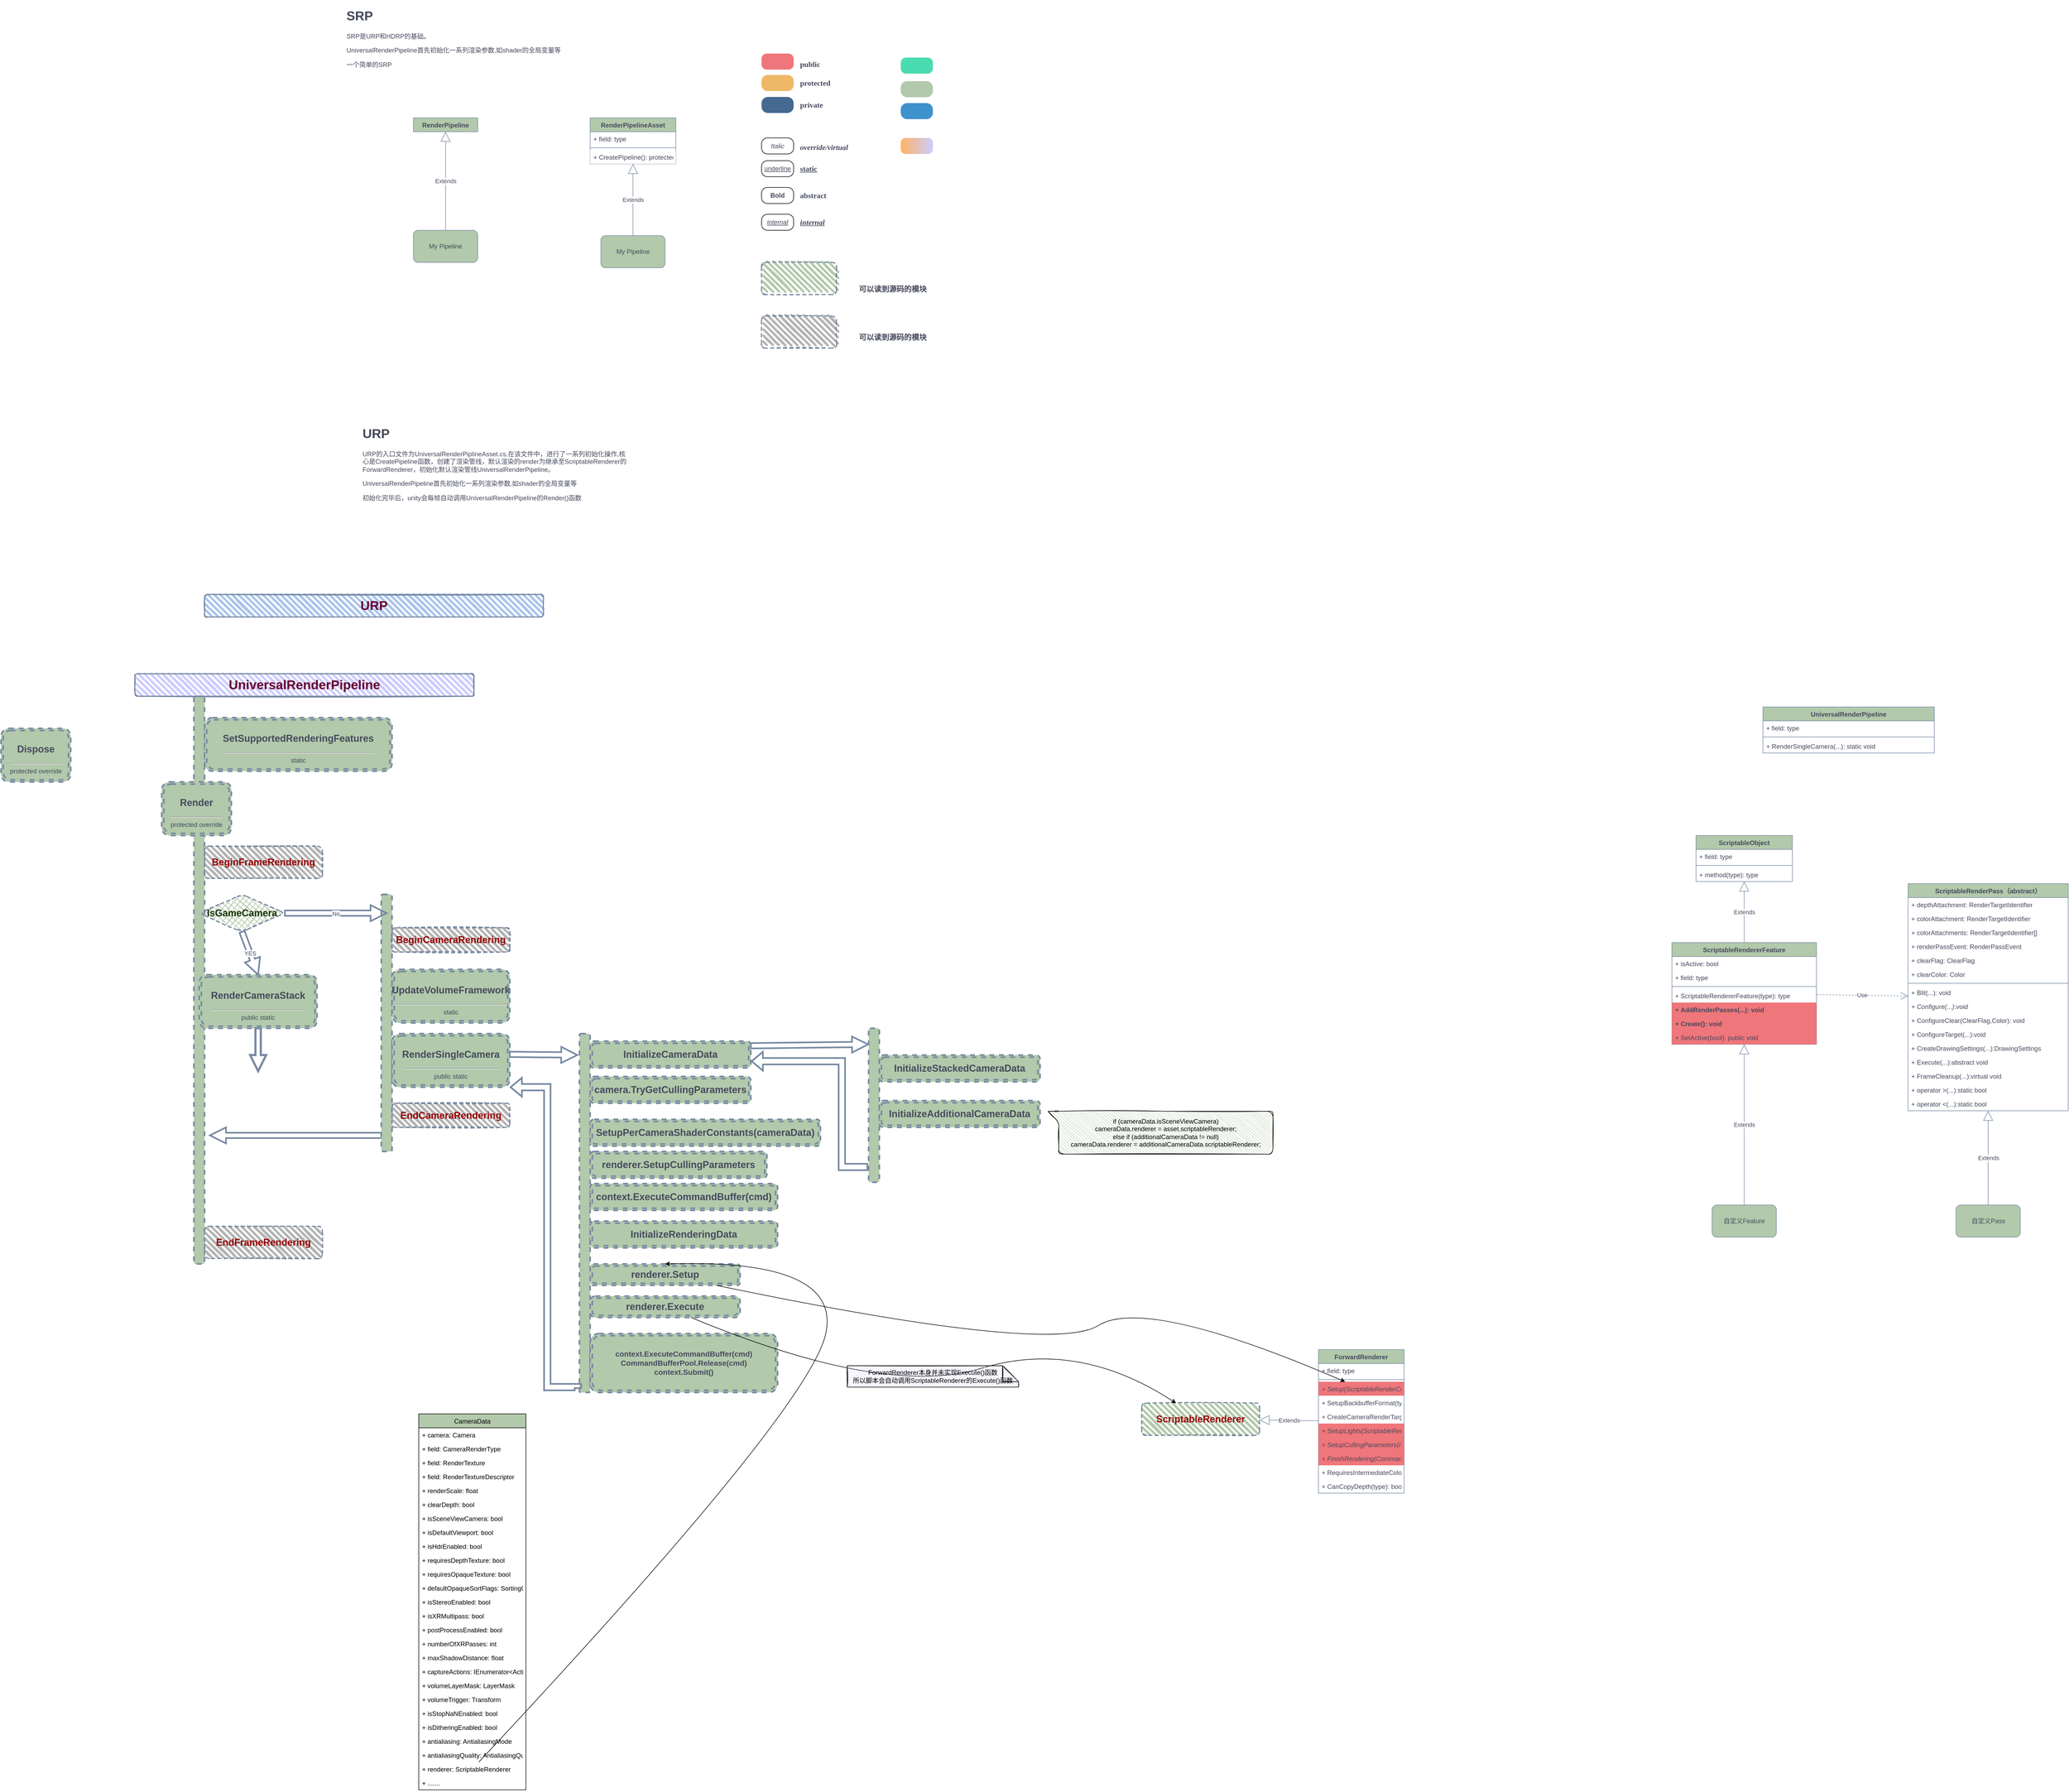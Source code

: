 <mxfile version="14.2.9" type="github">
  <diagram id="1kL49jXiPNaZoPvbJWT0" name="Page-1">
    <mxGraphModel dx="4498" dy="3926" grid="1" gridSize="10" guides="1" tooltips="1" connect="1" arrows="1" fold="1" page="1" pageScale="1" pageWidth="827" pageHeight="1169" math="0" shadow="0">
      <root>
        <mxCell id="0" />
        <mxCell id="1" parent="0" />
        <mxCell id="3D68O6FRommxWAR7fyzH-26" value="" style="html=1;points=[];perimeter=orthogonalPerimeter;rounded=1;dashed=1;strokeWidth=3;fillColor=#B2C9AB;strokeColor=#788AA3;fontColor=#46495D;" parent="1" vertex="1">
          <mxGeometry x="-1090" y="-50" width="20" height="1060" as="geometry" />
        </mxCell>
        <mxCell id="3D68O6FRommxWAR7fyzH-28" style="edgeStyle=orthogonalEdgeStyle;rounded=0;orthogonalLoop=1;jettySize=auto;html=1;shape=arrow;strokeWidth=3;strokeColor=#788AA3;fontColor=#46495D;" parent="1" source="3D68O6FRommxWAR7fyzH-19" edge="1">
          <mxGeometry relative="1" as="geometry">
            <mxPoint x="-1060" y="770" as="targetPoint" />
            <Array as="points">
              <mxPoint x="-1020" y="770" />
              <mxPoint x="-1020" y="770" />
            </Array>
          </mxGeometry>
        </mxCell>
        <mxCell id="3D68O6FRommxWAR7fyzH-19" value="" style="html=1;points=[];perimeter=orthogonalPerimeter;rounded=1;dashed=1;strokeWidth=3;fillColor=#B2C9AB;strokeColor=#788AA3;fontColor=#46495D;" parent="1" vertex="1">
          <mxGeometry x="-740" y="320" width="20" height="480" as="geometry" />
        </mxCell>
        <mxCell id="ensWsQoeCzXcLXxpMhg5-1" value="UniversalRenderPipeline" style="swimlane;fontStyle=1;align=center;verticalAlign=top;childLayout=stackLayout;horizontal=1;startSize=26;horizontalStack=0;resizeParent=1;resizeParentMax=0;resizeLast=0;collapsible=1;marginBottom=0;fillColor=#B2C9AB;strokeColor=#788AA3;fontColor=#46495D;" parent="1" vertex="1">
          <mxGeometry x="1840" y="-30" width="320" height="86" as="geometry" />
        </mxCell>
        <mxCell id="ensWsQoeCzXcLXxpMhg5-2" value="+ field: type" style="text;strokeColor=none;fillColor=none;align=left;verticalAlign=top;spacingLeft=4;spacingRight=4;overflow=hidden;rotatable=0;points=[[0,0.5],[1,0.5]];portConstraint=eastwest;fontColor=#46495D;" parent="ensWsQoeCzXcLXxpMhg5-1" vertex="1">
          <mxGeometry y="26" width="320" height="26" as="geometry" />
        </mxCell>
        <mxCell id="ensWsQoeCzXcLXxpMhg5-3" value="" style="line;strokeWidth=1;fillColor=none;align=left;verticalAlign=middle;spacingTop=-1;spacingLeft=3;spacingRight=3;rotatable=0;labelPosition=right;points=[];portConstraint=eastwest;strokeColor=#788AA3;fontColor=#46495D;" parent="ensWsQoeCzXcLXxpMhg5-1" vertex="1">
          <mxGeometry y="52" width="320" height="8" as="geometry" />
        </mxCell>
        <mxCell id="ensWsQoeCzXcLXxpMhg5-4" value="+ RenderSingleCamera(...): static void" style="text;strokeColor=none;fillColor=none;align=left;verticalAlign=top;spacingLeft=4;spacingRight=4;overflow=hidden;rotatable=0;points=[[0,0.5],[1,0.5]];portConstraint=eastwest;fontColor=#46495D;" parent="ensWsQoeCzXcLXxpMhg5-1" vertex="1">
          <mxGeometry y="60" width="320" height="26" as="geometry" />
        </mxCell>
        <mxCell id="ensWsQoeCzXcLXxpMhg5-6" value="ScriptableRendererFeature" style="swimlane;fontStyle=1;align=center;verticalAlign=top;childLayout=stackLayout;horizontal=1;startSize=26;horizontalStack=0;resizeParent=1;resizeParentMax=0;resizeLast=0;collapsible=1;marginBottom=0;fillColor=#B2C9AB;strokeColor=#788AA3;fontColor=#46495D;" parent="1" vertex="1">
          <mxGeometry x="1670" y="410" width="270" height="190" as="geometry" />
        </mxCell>
        <mxCell id="ensWsQoeCzXcLXxpMhg5-7" value="+ isActive: bool" style="text;strokeColor=none;fillColor=none;align=left;verticalAlign=top;spacingLeft=4;spacingRight=4;overflow=hidden;rotatable=0;points=[[0,0.5],[1,0.5]];portConstraint=eastwest;fontColor=#46495D;" parent="ensWsQoeCzXcLXxpMhg5-6" vertex="1">
          <mxGeometry y="26" width="270" height="26" as="geometry" />
        </mxCell>
        <mxCell id="ensWsQoeCzXcLXxpMhg5-18" value="+ field: type" style="text;strokeColor=none;fillColor=none;align=left;verticalAlign=top;spacingLeft=4;spacingRight=4;overflow=hidden;rotatable=0;points=[[0,0.5],[1,0.5]];portConstraint=eastwest;fontColor=#46495D;" parent="ensWsQoeCzXcLXxpMhg5-6" vertex="1">
          <mxGeometry y="52" width="270" height="26" as="geometry" />
        </mxCell>
        <mxCell id="ensWsQoeCzXcLXxpMhg5-8" value="" style="line;strokeWidth=1;fillColor=none;align=left;verticalAlign=middle;spacingTop=-1;spacingLeft=3;spacingRight=3;rotatable=0;labelPosition=right;points=[];portConstraint=eastwest;strokeColor=#788AA3;fontColor=#46495D;" parent="ensWsQoeCzXcLXxpMhg5-6" vertex="1">
          <mxGeometry y="78" width="270" height="8" as="geometry" />
        </mxCell>
        <mxCell id="ensWsQoeCzXcLXxpMhg5-9" value="+ ScriptableRendererFeature(type): type" style="text;strokeColor=none;fillColor=none;align=left;verticalAlign=top;spacingLeft=4;spacingRight=4;overflow=hidden;rotatable=0;points=[[0,0.5],[1,0.5]];portConstraint=eastwest;fontColor=#46495D;" parent="ensWsQoeCzXcLXxpMhg5-6" vertex="1">
          <mxGeometry y="86" width="270" height="26" as="geometry" />
        </mxCell>
        <mxCell id="ensWsQoeCzXcLXxpMhg5-19" value="+ AddRenderPasses(...): void" style="text;strokeColor=none;align=left;verticalAlign=top;spacingLeft=4;spacingRight=4;overflow=hidden;rotatable=0;points=[[0,0.5],[1,0.5]];portConstraint=eastwest;fontColor=#46495D;fillColor=#EF767A;rounded=0;glass=0;sketch=0;shadow=0;labelBackgroundColor=none;labelBorderColor=none;fontStyle=1" parent="ensWsQoeCzXcLXxpMhg5-6" vertex="1">
          <mxGeometry y="112" width="270" height="26" as="geometry" />
        </mxCell>
        <mxCell id="ensWsQoeCzXcLXxpMhg5-21" value="+ Create(): void" style="text;strokeColor=none;align=left;verticalAlign=top;spacingLeft=4;spacingRight=4;overflow=hidden;rotatable=0;points=[[0,0.5],[1,0.5]];portConstraint=eastwest;fontColor=#46495D;fillColor=#EF767A;fontStyle=1" parent="ensWsQoeCzXcLXxpMhg5-6" vertex="1">
          <mxGeometry y="138" width="270" height="26" as="geometry" />
        </mxCell>
        <mxCell id="ensWsQoeCzXcLXxpMhg5-22" value="+ SetActive(bool): public void" style="text;strokeColor=none;align=left;verticalAlign=top;spacingLeft=4;spacingRight=4;overflow=hidden;rotatable=0;points=[[0,0.5],[1,0.5]];portConstraint=eastwest;fontColor=#46495D;fillColor=#EF767A;" parent="ensWsQoeCzXcLXxpMhg5-6" vertex="1">
          <mxGeometry y="164" width="270" height="26" as="geometry" />
        </mxCell>
        <mxCell id="ensWsQoeCzXcLXxpMhg5-10" value="ScriptableRenderPass（abstract）&#xa;&#xa;" style="swimlane;fontStyle=1;align=center;verticalAlign=top;childLayout=stackLayout;horizontal=1;startSize=26;horizontalStack=0;resizeParent=1;resizeParentMax=0;resizeLast=0;collapsible=1;marginBottom=0;fillColor=#B2C9AB;strokeColor=#788AA3;fontColor=#46495D;" parent="1" vertex="1">
          <mxGeometry x="2111" y="300" width="299" height="424" as="geometry" />
        </mxCell>
        <mxCell id="ensWsQoeCzXcLXxpMhg5-11" value="+ depthAttachment: RenderTargetIdentifier" style="text;strokeColor=none;fillColor=none;align=left;verticalAlign=top;spacingLeft=4;spacingRight=4;overflow=hidden;rotatable=0;points=[[0,0.5],[1,0.5]];portConstraint=eastwest;fontColor=#46495D;" parent="ensWsQoeCzXcLXxpMhg5-10" vertex="1">
          <mxGeometry y="26" width="299" height="26" as="geometry" />
        </mxCell>
        <mxCell id="ensWsQoeCzXcLXxpMhg5-27" value="+ colorAttachment: RenderTargetIdentifier" style="text;strokeColor=none;fillColor=none;align=left;verticalAlign=top;spacingLeft=4;spacingRight=4;overflow=hidden;rotatable=0;points=[[0,0.5],[1,0.5]];portConstraint=eastwest;fontColor=#46495D;" parent="ensWsQoeCzXcLXxpMhg5-10" vertex="1">
          <mxGeometry y="52" width="299" height="26" as="geometry" />
        </mxCell>
        <mxCell id="ensWsQoeCzXcLXxpMhg5-30" value="+ colorAttachments: RenderTargetIdentifier[]" style="text;strokeColor=none;fillColor=none;align=left;verticalAlign=top;spacingLeft=4;spacingRight=4;overflow=hidden;rotatable=0;points=[[0,0.5],[1,0.5]];portConstraint=eastwest;fontColor=#46495D;" parent="ensWsQoeCzXcLXxpMhg5-10" vertex="1">
          <mxGeometry y="78" width="299" height="26" as="geometry" />
        </mxCell>
        <mxCell id="ensWsQoeCzXcLXxpMhg5-29" value="+ renderPassEvent: RenderPassEvent" style="text;strokeColor=none;fillColor=none;align=left;verticalAlign=top;spacingLeft=4;spacingRight=4;overflow=hidden;rotatable=0;points=[[0,0.5],[1,0.5]];portConstraint=eastwest;fontColor=#46495D;" parent="ensWsQoeCzXcLXxpMhg5-10" vertex="1">
          <mxGeometry y="104" width="299" height="26" as="geometry" />
        </mxCell>
        <mxCell id="ensWsQoeCzXcLXxpMhg5-33" value="+ clearFlag: ClearFlag" style="text;strokeColor=none;fillColor=none;align=left;verticalAlign=top;spacingLeft=4;spacingRight=4;overflow=hidden;rotatable=0;points=[[0,0.5],[1,0.5]];portConstraint=eastwest;fontColor=#46495D;" parent="ensWsQoeCzXcLXxpMhg5-10" vertex="1">
          <mxGeometry y="130" width="299" height="26" as="geometry" />
        </mxCell>
        <mxCell id="ensWsQoeCzXcLXxpMhg5-28" value="+ clearColor: Color" style="text;strokeColor=none;fillColor=none;align=left;verticalAlign=top;spacingLeft=4;spacingRight=4;overflow=hidden;rotatable=0;points=[[0,0.5],[1,0.5]];portConstraint=eastwest;fontColor=#46495D;" parent="ensWsQoeCzXcLXxpMhg5-10" vertex="1">
          <mxGeometry y="156" width="299" height="26" as="geometry" />
        </mxCell>
        <mxCell id="ensWsQoeCzXcLXxpMhg5-12" value="" style="line;strokeWidth=1;fillColor=none;align=left;verticalAlign=middle;spacingTop=-1;spacingLeft=3;spacingRight=3;rotatable=0;labelPosition=right;points=[];portConstraint=eastwest;strokeColor=#788AA3;fontColor=#46495D;" parent="ensWsQoeCzXcLXxpMhg5-10" vertex="1">
          <mxGeometry y="182" width="299" height="8" as="geometry" />
        </mxCell>
        <mxCell id="ensWsQoeCzXcLXxpMhg5-13" value="+ Blit(...): void" style="text;strokeColor=none;fillColor=none;align=left;verticalAlign=top;spacingLeft=4;spacingRight=4;overflow=hidden;rotatable=0;points=[[0,0.5],[1,0.5]];portConstraint=eastwest;fontColor=#46495D;" parent="ensWsQoeCzXcLXxpMhg5-10" vertex="1">
          <mxGeometry y="190" width="299" height="26" as="geometry" />
        </mxCell>
        <mxCell id="ensWsQoeCzXcLXxpMhg5-31" value="+ Configure(...):void" style="text;strokeColor=none;fillColor=none;align=left;verticalAlign=top;spacingLeft=4;spacingRight=4;overflow=hidden;rotatable=0;points=[[0,0.5],[1,0.5]];portConstraint=eastwest;fontColor=#46495D;fontStyle=2" parent="ensWsQoeCzXcLXxpMhg5-10" vertex="1">
          <mxGeometry y="216" width="299" height="26" as="geometry" />
        </mxCell>
        <mxCell id="ensWsQoeCzXcLXxpMhg5-32" value="+ ConfigureClear(ClearFlag,Color): void" style="text;strokeColor=none;fillColor=none;align=left;verticalAlign=top;spacingLeft=4;spacingRight=4;overflow=hidden;rotatable=0;points=[[0,0.5],[1,0.5]];portConstraint=eastwest;fontColor=#46495D;" parent="ensWsQoeCzXcLXxpMhg5-10" vertex="1">
          <mxGeometry y="242" width="299" height="26" as="geometry" />
        </mxCell>
        <mxCell id="ensWsQoeCzXcLXxpMhg5-35" value="+ ConfigureTarget(...):void" style="text;strokeColor=none;fillColor=none;align=left;verticalAlign=top;spacingLeft=4;spacingRight=4;overflow=hidden;rotatable=0;points=[[0,0.5],[1,0.5]];portConstraint=eastwest;fontColor=#46495D;" parent="ensWsQoeCzXcLXxpMhg5-10" vertex="1">
          <mxGeometry y="268" width="299" height="26" as="geometry" />
        </mxCell>
        <mxCell id="ensWsQoeCzXcLXxpMhg5-36" value="+ CreateDrawingSettings(...):DrawingSettings" style="text;strokeColor=none;fillColor=none;align=left;verticalAlign=top;spacingLeft=4;spacingRight=4;overflow=hidden;rotatable=0;points=[[0,0.5],[1,0.5]];portConstraint=eastwest;fontColor=#46495D;" parent="ensWsQoeCzXcLXxpMhg5-10" vertex="1">
          <mxGeometry y="294" width="299" height="26" as="geometry" />
        </mxCell>
        <mxCell id="ensWsQoeCzXcLXxpMhg5-37" value="+ Execute(...):abstract void" style="text;strokeColor=none;fillColor=none;align=left;verticalAlign=top;spacingLeft=4;spacingRight=4;overflow=hidden;rotatable=0;points=[[0,0.5],[1,0.5]];portConstraint=eastwest;fontColor=#46495D;" parent="ensWsQoeCzXcLXxpMhg5-10" vertex="1">
          <mxGeometry y="320" width="299" height="26" as="geometry" />
        </mxCell>
        <mxCell id="ensWsQoeCzXcLXxpMhg5-38" value="+ FrameCleanup(...):virtual void" style="text;strokeColor=none;fillColor=none;align=left;verticalAlign=top;spacingLeft=4;spacingRight=4;overflow=hidden;rotatable=0;points=[[0,0.5],[1,0.5]];portConstraint=eastwest;fontColor=#46495D;" parent="ensWsQoeCzXcLXxpMhg5-10" vertex="1">
          <mxGeometry y="346" width="299" height="26" as="geometry" />
        </mxCell>
        <mxCell id="ensWsQoeCzXcLXxpMhg5-40" value="+ operator &gt;(...):static bool" style="text;strokeColor=none;fillColor=none;align=left;verticalAlign=top;spacingLeft=4;spacingRight=4;overflow=hidden;rotatable=0;points=[[0,0.5],[1,0.5]];portConstraint=eastwest;fontColor=#46495D;" parent="ensWsQoeCzXcLXxpMhg5-10" vertex="1">
          <mxGeometry y="372" width="299" height="26" as="geometry" />
        </mxCell>
        <mxCell id="ensWsQoeCzXcLXxpMhg5-41" value="+ operator &lt;(...):static bool" style="text;strokeColor=none;fillColor=none;align=left;verticalAlign=top;spacingLeft=4;spacingRight=4;overflow=hidden;rotatable=0;points=[[0,0.5],[1,0.5]];portConstraint=eastwest;fontColor=#46495D;" parent="ensWsQoeCzXcLXxpMhg5-10" vertex="1">
          <mxGeometry y="398" width="299" height="26" as="geometry" />
        </mxCell>
        <mxCell id="ensWsQoeCzXcLXxpMhg5-14" value="ScriptableObject" style="swimlane;fontStyle=1;align=center;verticalAlign=top;childLayout=stackLayout;horizontal=1;startSize=26;horizontalStack=0;resizeParent=1;resizeParentMax=0;resizeLast=0;collapsible=1;marginBottom=0;fillColor=#B2C9AB;strokeColor=#788AA3;fontColor=#46495D;" parent="1" vertex="1">
          <mxGeometry x="1715" y="210" width="180" height="86" as="geometry" />
        </mxCell>
        <mxCell id="ensWsQoeCzXcLXxpMhg5-15" value="+ field: type" style="text;strokeColor=none;fillColor=none;align=left;verticalAlign=top;spacingLeft=4;spacingRight=4;overflow=hidden;rotatable=0;points=[[0,0.5],[1,0.5]];portConstraint=eastwest;fontColor=#46495D;" parent="ensWsQoeCzXcLXxpMhg5-14" vertex="1">
          <mxGeometry y="26" width="180" height="26" as="geometry" />
        </mxCell>
        <mxCell id="ensWsQoeCzXcLXxpMhg5-16" value="" style="line;strokeWidth=1;fillColor=none;align=left;verticalAlign=middle;spacingTop=-1;spacingLeft=3;spacingRight=3;rotatable=0;labelPosition=right;points=[];portConstraint=eastwest;strokeColor=#788AA3;fontColor=#46495D;" parent="ensWsQoeCzXcLXxpMhg5-14" vertex="1">
          <mxGeometry y="52" width="180" height="8" as="geometry" />
        </mxCell>
        <mxCell id="ensWsQoeCzXcLXxpMhg5-17" value="+ method(type): type" style="text;strokeColor=none;fillColor=none;align=left;verticalAlign=top;spacingLeft=4;spacingRight=4;overflow=hidden;rotatable=0;points=[[0,0.5],[1,0.5]];portConstraint=eastwest;fontColor=#46495D;" parent="ensWsQoeCzXcLXxpMhg5-14" vertex="1">
          <mxGeometry y="60" width="180" height="26" as="geometry" />
        </mxCell>
        <mxCell id="ensWsQoeCzXcLXxpMhg5-23" value="Extends" style="endArrow=block;endSize=16;endFill=0;html=1;strokeColor=#788AA3;fontColor=#46495D;" parent="1" source="ensWsQoeCzXcLXxpMhg5-6" target="ensWsQoeCzXcLXxpMhg5-14" edge="1">
          <mxGeometry width="160" relative="1" as="geometry">
            <mxPoint x="1860" y="530" as="sourcePoint" />
            <mxPoint x="2020" y="530" as="targetPoint" />
          </mxGeometry>
        </mxCell>
        <mxCell id="ensWsQoeCzXcLXxpMhg5-24" value="Extends" style="endArrow=block;endSize=16;endFill=0;html=1;strokeColor=#788AA3;fontColor=#46495D;" parent="1" source="ensWsQoeCzXcLXxpMhg5-25" target="ensWsQoeCzXcLXxpMhg5-6" edge="1">
          <mxGeometry width="160" relative="1" as="geometry">
            <mxPoint x="1807" y="774" as="sourcePoint" />
            <mxPoint x="1807" y="660" as="targetPoint" />
          </mxGeometry>
        </mxCell>
        <mxCell id="ensWsQoeCzXcLXxpMhg5-25" value="自定义Feature" style="rounded=1;whiteSpace=wrap;html=1;fillColor=#B2C9AB;strokeColor=#788AA3;fontColor=#46495D;" parent="1" vertex="1">
          <mxGeometry x="1745" y="900" width="120" height="60" as="geometry" />
        </mxCell>
        <mxCell id="ensWsQoeCzXcLXxpMhg5-26" value="自定义Pass" style="rounded=1;whiteSpace=wrap;html=1;fillColor=#B2C9AB;strokeColor=#788AA3;fontColor=#46495D;" parent="1" vertex="1">
          <mxGeometry x="2200.5" y="900" width="120" height="60" as="geometry" />
        </mxCell>
        <mxCell id="ensWsQoeCzXcLXxpMhg5-42" value="Extends" style="endArrow=block;endSize=16;endFill=0;html=1;strokeColor=#788AA3;fontColor=#46495D;" parent="1" source="ensWsQoeCzXcLXxpMhg5-26" target="ensWsQoeCzXcLXxpMhg5-10" edge="1">
          <mxGeometry width="160" relative="1" as="geometry">
            <mxPoint x="2010" y="915" as="sourcePoint" />
            <mxPoint x="2010" y="725" as="targetPoint" />
          </mxGeometry>
        </mxCell>
        <mxCell id="ensWsQoeCzXcLXxpMhg5-43" value="Use" style="endArrow=open;endSize=12;dashed=1;html=1;strokeColor=#788AA3;fontColor=#46495D;" parent="1" source="ensWsQoeCzXcLXxpMhg5-6" target="ensWsQoeCzXcLXxpMhg5-10" edge="1">
          <mxGeometry width="160" relative="1" as="geometry">
            <mxPoint x="1950" y="360" as="sourcePoint" />
            <mxPoint x="2110" y="360" as="targetPoint" />
          </mxGeometry>
        </mxCell>
        <mxCell id="ensWsQoeCzXcLXxpMhg5-45" value="&lt;h1&gt;URP&lt;/h1&gt;&lt;p&gt;URP的入口文件为UniversalRenderPiplineAsset.cs,在该文件中，进行了一系列初始化操作,核心是CreatePipeline函数，创建了渲染管线，默认渲染的render为继承至ScriptableRenderer的ForwardRenderer，初始化默认渲染管线UniversalRenderPipeline。&lt;/p&gt;&lt;p&gt;UniversalRenderPipeline首先初始化一系列渲染参数,如shader的全局变量等&lt;/p&gt;&lt;p&gt;初始化完毕后，unity会每帧自动调用UniversalRenderPipeline的Render()函数&lt;br&gt;&lt;/p&gt;&lt;p&gt;&lt;br&gt;&lt;/p&gt;&lt;p&gt;&lt;br&gt;&lt;/p&gt;&lt;p&gt;&lt;br&gt;&lt;/p&gt;" style="text;html=1;strokeColor=none;fillColor=none;spacing=5;spacingTop=-20;whiteSpace=wrap;overflow=hidden;rounded=0;fontColor=#46495D;" parent="1" vertex="1">
          <mxGeometry x="-780" y="-560" width="510" height="200" as="geometry" />
        </mxCell>
        <mxCell id="3D68O6FRommxWAR7fyzH-3" value="&lt;h1&gt;&lt;font color=&quot;#660033&quot;&gt;URP&lt;/font&gt;&lt;/h1&gt;" style="rounded=1;whiteSpace=wrap;html=1;strokeWidth=2;fillWeight=4;hachureGap=8;hachureAngle=45;sketch=1;strokeColor=#788AA3;fontColor=#46495D;fillColor=#A9C4EB;" parent="1" vertex="1">
          <mxGeometry x="-1070" y="-240" width="633" height="42" as="geometry" />
        </mxCell>
        <mxCell id="3D68O6FRommxWAR7fyzH-8" value="&lt;h2&gt;Render&lt;/h2&gt;&lt;hr&gt;protected override" style="shape=ext;double=1;rounded=1;whiteSpace=wrap;html=1;fillColor=#B2C9AB;strokeColor=#788AA3;dashed=1;strokeWidth=3;fontColor=#46495D;" parent="1" vertex="1">
          <mxGeometry x="-1150" y="110" width="130" height="100" as="geometry" />
        </mxCell>
        <mxCell id="3D68O6FRommxWAR7fyzH-9" value="&lt;h2&gt;Dispose&lt;/h2&gt;&lt;hr&gt;protected override" style="shape=ext;double=1;rounded=1;whiteSpace=wrap;html=1;fillColor=#B2C9AB;strokeColor=#788AA3;dashed=1;strokeWidth=3;fontColor=#46495D;" parent="1" vertex="1">
          <mxGeometry x="-1450" y="10" width="130" height="100" as="geometry" />
        </mxCell>
        <mxCell id="3D68O6FRommxWAR7fyzH-12" value="&lt;h2&gt;RenderSingleCamera&lt;/h2&gt;&lt;hr&gt;public static" style="shape=ext;double=1;rounded=1;whiteSpace=wrap;html=1;fillColor=#B2C9AB;strokeColor=#788AA3;dashed=1;strokeWidth=3;fontColor=#46495D;" parent="1" vertex="1">
          <mxGeometry x="-720" y="580" width="220" height="100" as="geometry" />
        </mxCell>
        <mxCell id="3D68O6FRommxWAR7fyzH-13" value="&lt;h2&gt;RenderCameraStack&lt;/h2&gt;&lt;hr&gt;public static" style="shape=ext;double=1;rounded=1;whiteSpace=wrap;html=1;fillColor=#B2C9AB;strokeColor=#788AA3;dashed=1;strokeWidth=3;fontColor=#46495D;" parent="1" vertex="1">
          <mxGeometry x="-1080" y="470" width="220" height="100" as="geometry" />
        </mxCell>
        <mxCell id="3D68O6FRommxWAR7fyzH-14" value="&lt;h2&gt;UpdateVolumeFramework&lt;/h2&gt;&lt;hr&gt;static" style="shape=ext;double=1;rounded=1;whiteSpace=wrap;html=1;fillColor=#B2C9AB;strokeColor=#788AA3;dashed=1;strokeWidth=3;fontColor=#46495D;" parent="1" vertex="1">
          <mxGeometry x="-720" y="460" width="220" height="100" as="geometry" />
        </mxCell>
        <mxCell id="3D68O6FRommxWAR7fyzH-15" value="&lt;h2&gt;SetSupportedRenderingFeatures&lt;/h2&gt;&lt;hr&gt;static" style="shape=ext;double=1;rounded=1;whiteSpace=wrap;html=1;fillColor=#B2C9AB;strokeColor=#788AA3;dashed=1;strokeWidth=3;fontColor=#46495D;" parent="1" vertex="1">
          <mxGeometry x="-1070" y="-10" width="350" height="100" as="geometry" />
        </mxCell>
        <mxCell id="3D68O6FRommxWAR7fyzH-16" value="&lt;h2&gt;&lt;font color=&quot;#990000&quot;&gt;BeginFrameRendering&lt;/font&gt;&lt;/h2&gt;" style="rounded=1;whiteSpace=wrap;html=1;strokeWidth=2;fillWeight=4;hachureGap=8;hachureAngle=45;sketch=1;dashed=1;strokeColor=#788AA3;fontColor=#46495D;fillColor=#B3B3B3;" parent="1" vertex="1">
          <mxGeometry x="-1070" y="230" width="220" height="60" as="geometry" />
        </mxCell>
        <mxCell id="3D68O6FRommxWAR7fyzH-17" value="&lt;h2&gt;&lt;font color=&quot;#990000&quot;&gt;EndFrameRendering&lt;/font&gt;&lt;/h2&gt;" style="rounded=1;whiteSpace=wrap;html=1;strokeWidth=2;fillWeight=4;hachureGap=8;hachureAngle=45;sketch=1;dashed=1;strokeColor=#788AA3;fontColor=#46495D;fillColor=#B3B3B3;" parent="1" vertex="1">
          <mxGeometry x="-1070" y="940" width="220" height="60" as="geometry" />
        </mxCell>
        <mxCell id="3D68O6FRommxWAR7fyzH-23" value="YES" style="edgeStyle=orthogonalEdgeStyle;rounded=0;orthogonalLoop=1;jettySize=auto;html=1;strokeWidth=3;shape=arrow;strokeColor=#788AA3;fontColor=#46495D;" parent="1" source="3D68O6FRommxWAR7fyzH-22" target="3D68O6FRommxWAR7fyzH-13" edge="1">
          <mxGeometry relative="1" as="geometry" />
        </mxCell>
        <mxCell id="3D68O6FRommxWAR7fyzH-24" value="No" style="edgeStyle=orthogonalEdgeStyle;rounded=0;orthogonalLoop=1;jettySize=auto;html=1;strokeWidth=3;shape=arrow;strokeColor=#788AA3;fontColor=#46495D;" parent="1" source="3D68O6FRommxWAR7fyzH-22" edge="1">
          <mxGeometry relative="1" as="geometry">
            <mxPoint x="-730" y="355" as="targetPoint" />
          </mxGeometry>
        </mxCell>
        <mxCell id="3D68O6FRommxWAR7fyzH-22" value="&lt;h2&gt;&lt;font color=&quot;#1a3300&quot;&gt;IsGameCamera&lt;/font&gt;&lt;/h2&gt;" style="rhombus;whiteSpace=wrap;html=1;strokeWidth=2;fillWeight=-1;hachureGap=8;fillStyle=cross-hatch;sketch=1;rounded=1;dashed=1;fillColor=#B2C9AB;strokeColor=#788AA3;fontColor=#46495D;" parent="1" vertex="1">
          <mxGeometry x="-1080" y="320" width="160" height="70" as="geometry" />
        </mxCell>
        <mxCell id="3D68O6FRommxWAR7fyzH-25" value="&lt;h2&gt;&lt;font color=&quot;#990000&quot;&gt;BeginCameraRendering&lt;/font&gt;&lt;/h2&gt;" style="rounded=1;whiteSpace=wrap;html=1;strokeWidth=2;fillWeight=4;hachureGap=8;hachureAngle=45;sketch=1;dashed=1;strokeColor=#788AA3;fontColor=#46495D;fillColor=#B3B3B3;" parent="1" vertex="1">
          <mxGeometry x="-720" y="382.5" width="220" height="45" as="geometry" />
        </mxCell>
        <mxCell id="3D68O6FRommxWAR7fyzH-27" value="&lt;h2&gt;&lt;font color=&quot;#990000&quot;&gt;EndCameraRendering&lt;/font&gt;&lt;/h2&gt;" style="rounded=1;whiteSpace=wrap;html=1;strokeWidth=2;fillWeight=4;hachureGap=8;hachureAngle=45;sketch=1;dashed=1;strokeColor=#788AA3;fontColor=#46495D;fillColor=#B3B3B3;" parent="1" vertex="1">
          <mxGeometry x="-720" y="710" width="220" height="45" as="geometry" />
        </mxCell>
        <mxCell id="3D68O6FRommxWAR7fyzH-29" style="edgeStyle=orthogonalEdgeStyle;rounded=0;orthogonalLoop=1;jettySize=auto;html=1;strokeWidth=4;shape=arrow;strokeColor=#788AA3;fontColor=#46495D;" parent="1" source="3D68O6FRommxWAR7fyzH-13" edge="1">
          <mxGeometry relative="1" as="geometry">
            <mxPoint x="-970" y="650" as="targetPoint" />
          </mxGeometry>
        </mxCell>
        <mxCell id="Z0iiYLAd8qAoIaL4rKaR-1" value="&lt;h1&gt;SRP&lt;/h1&gt;&lt;p&gt;SRP是URP和HDRP的基础。&lt;/p&gt;&lt;p&gt;UniversalRenderPipeline首先初始化一系列渲染参数,如shader的全局变量等&lt;/p&gt;&lt;p&gt;一个简单的SRP&lt;br&gt;&lt;/p&gt;&lt;p&gt;&lt;br&gt;&lt;/p&gt;&lt;p&gt;&lt;br&gt;&lt;/p&gt;&lt;p&gt;&lt;br&gt;&lt;/p&gt;" style="text;html=1;strokeColor=none;fillColor=none;spacing=5;spacingTop=-20;whiteSpace=wrap;overflow=hidden;rounded=0;fontColor=#46495D;" parent="1" vertex="1">
          <mxGeometry x="-810" y="-1340" width="510" height="150" as="geometry" />
        </mxCell>
        <mxCell id="Z0iiYLAd8qAoIaL4rKaR-4" value="Extends" style="endArrow=block;endSize=16;endFill=0;html=1;strokeColor=#788AA3;fontColor=#46495D;" parent="1" source="Z0iiYLAd8qAoIaL4rKaR-5" target="Z0iiYLAd8qAoIaL4rKaR-6" edge="1">
          <mxGeometry width="160" relative="1" as="geometry">
            <mxPoint x="-610" y="-1020" as="sourcePoint" />
            <mxPoint x="-610" y="-1130" as="targetPoint" />
          </mxGeometry>
        </mxCell>
        <mxCell id="Z0iiYLAd8qAoIaL4rKaR-5" value="My Pipeline" style="rounded=1;whiteSpace=wrap;html=1;fillColor=#B2C9AB;strokeColor=#788AA3;fontColor=#46495D;" parent="1" vertex="1">
          <mxGeometry x="-680" y="-920" width="120" height="60" as="geometry" />
        </mxCell>
        <mxCell id="Z0iiYLAd8qAoIaL4rKaR-6" value="RenderPipeline" style="swimlane;fontStyle=1;align=center;verticalAlign=top;childLayout=stackLayout;horizontal=1;startSize=26;horizontalStack=0;resizeParent=1;resizeParentMax=0;resizeLast=0;collapsible=1;marginBottom=0;fillColor=#B2C9AB;strokeColor=#788AA3;fontColor=#46495D;" parent="1" vertex="1" collapsed="1">
          <mxGeometry x="-680" y="-1130" width="120" height="26" as="geometry">
            <mxRectangle x="-700" y="-1130" width="160" height="86" as="alternateBounds" />
          </mxGeometry>
        </mxCell>
        <mxCell id="Z0iiYLAd8qAoIaL4rKaR-7" value="+ field: type" style="text;strokeColor=none;fillColor=none;align=left;verticalAlign=top;spacingLeft=4;spacingRight=4;overflow=hidden;rotatable=0;points=[[0,0.5],[1,0.5]];portConstraint=eastwest;fontColor=#46495D;" parent="Z0iiYLAd8qAoIaL4rKaR-6" vertex="1">
          <mxGeometry y="26" width="120" height="26" as="geometry" />
        </mxCell>
        <mxCell id="Z0iiYLAd8qAoIaL4rKaR-8" value="" style="line;strokeWidth=1;fillColor=none;align=left;verticalAlign=middle;spacingTop=-1;spacingLeft=3;spacingRight=3;rotatable=0;labelPosition=right;points=[];portConstraint=eastwest;strokeColor=#788AA3;fontColor=#46495D;" parent="Z0iiYLAd8qAoIaL4rKaR-6" vertex="1">
          <mxGeometry y="52" width="120" height="8" as="geometry" />
        </mxCell>
        <mxCell id="Z0iiYLAd8qAoIaL4rKaR-9" value="+ Render(ScriptableRenderContext， Camera[]): protected override void" style="text;strokeColor=none;fillColor=none;align=left;verticalAlign=top;spacingLeft=4;spacingRight=4;overflow=hidden;rotatable=0;points=[[0,0.5],[1,0.5]];portConstraint=eastwest;fontColor=#46495D;" parent="Z0iiYLAd8qAoIaL4rKaR-6" vertex="1">
          <mxGeometry y="60" width="120" height="26" as="geometry" />
        </mxCell>
        <mxCell id="Z0iiYLAd8qAoIaL4rKaR-10" value="Extends" style="endArrow=block;endSize=16;endFill=0;html=1;strokeColor=#788AA3;fontColor=#46495D;" parent="1" source="Z0iiYLAd8qAoIaL4rKaR-11" target="Z0iiYLAd8qAoIaL4rKaR-12" edge="1">
          <mxGeometry width="160" relative="1" as="geometry">
            <mxPoint x="-280" y="-1020" as="sourcePoint" />
            <mxPoint x="-280" y="-1130" as="targetPoint" />
          </mxGeometry>
        </mxCell>
        <mxCell id="Z0iiYLAd8qAoIaL4rKaR-11" value="My Pipeline" style="rounded=1;whiteSpace=wrap;html=1;fillColor=#B2C9AB;strokeColor=#788AA3;fontColor=#46495D;" parent="1" vertex="1">
          <mxGeometry x="-330" y="-910" width="120" height="60" as="geometry" />
        </mxCell>
        <mxCell id="Z0iiYLAd8qAoIaL4rKaR-12" value="RenderPipelineAsset" style="swimlane;fontStyle=1;align=center;verticalAlign=top;childLayout=stackLayout;horizontal=1;startSize=26;horizontalStack=0;resizeParent=1;resizeParentMax=0;resizeLast=0;collapsible=1;marginBottom=0;fillColor=#B2C9AB;strokeColor=#788AA3;fontColor=#46495D;" parent="1" vertex="1">
          <mxGeometry x="-350" y="-1130" width="160" height="86" as="geometry">
            <mxRectangle x="-350" y="-1130" width="120" height="26" as="alternateBounds" />
          </mxGeometry>
        </mxCell>
        <mxCell id="Z0iiYLAd8qAoIaL4rKaR-13" value="+ field: type" style="text;strokeColor=none;fillColor=none;align=left;verticalAlign=top;spacingLeft=4;spacingRight=4;overflow=hidden;rotatable=0;points=[[0,0.5],[1,0.5]];portConstraint=eastwest;fontColor=#46495D;" parent="Z0iiYLAd8qAoIaL4rKaR-12" vertex="1">
          <mxGeometry y="26" width="160" height="26" as="geometry" />
        </mxCell>
        <mxCell id="Z0iiYLAd8qAoIaL4rKaR-14" value="" style="line;strokeWidth=1;fillColor=none;align=left;verticalAlign=middle;spacingTop=-1;spacingLeft=3;spacingRight=3;rotatable=0;labelPosition=right;points=[];portConstraint=eastwest;strokeColor=#788AA3;fontColor=#46495D;" parent="Z0iiYLAd8qAoIaL4rKaR-12" vertex="1">
          <mxGeometry y="52" width="160" height="8" as="geometry" />
        </mxCell>
        <mxCell id="Z0iiYLAd8qAoIaL4rKaR-15" value="+ CreatePipeline(): protected override RenderPipeline" style="text;strokeColor=none;align=left;verticalAlign=top;spacingLeft=4;spacingRight=4;overflow=hidden;rotatable=0;points=[[0,0.5],[1,0.5]];portConstraint=eastwest;fontColor=#46495D;fillColor=#ffffff;" parent="Z0iiYLAd8qAoIaL4rKaR-12" vertex="1">
          <mxGeometry y="60" width="160" height="26" as="geometry" />
        </mxCell>
        <mxCell id="Z0iiYLAd8qAoIaL4rKaR-17" value="" style="rounded=1;whiteSpace=wrap;html=1;strokeColor=none;fontColor=#46495D;fillColor=#EF767A;arcSize=33;" parent="1" vertex="1">
          <mxGeometry x="-30" y="-1250" width="60" height="30" as="geometry" />
        </mxCell>
        <mxCell id="Z0iiYLAd8qAoIaL4rKaR-18" value="&lt;i&gt;Italic&lt;/i&gt;" style="rounded=1;whiteSpace=wrap;html=1;fontColor=#46495D;gradientDirection=east;arcSize=37;fillColor=none;" parent="1" vertex="1">
          <mxGeometry x="-30" y="-1092.5" width="60" height="30" as="geometry" />
        </mxCell>
        <mxCell id="Z0iiYLAd8qAoIaL4rKaR-19" value="" style="rounded=1;whiteSpace=wrap;html=1;strokeColor=none;fontColor=#46495D;fillColor=#456990;arcSize=40;" parent="1" vertex="1">
          <mxGeometry x="-30" y="-1169" width="60" height="30" as="geometry" />
        </mxCell>
        <mxCell id="Z0iiYLAd8qAoIaL4rKaR-20" value="" style="rounded=1;whiteSpace=wrap;html=1;strokeColor=none;fontColor=#46495D;fillColor=#EEB868;arcSize=37;" parent="1" vertex="1">
          <mxGeometry x="-30" y="-1210" width="60" height="30" as="geometry" />
        </mxCell>
        <mxCell id="Z0iiYLAd8qAoIaL4rKaR-23" value="&lt;h3&gt;public&lt;/h3&gt;" style="text;html=1;strokeColor=none;fillColor=none;align=left;verticalAlign=middle;whiteSpace=wrap;rounded=0;fontFamily=Comic Sans MS;labelPosition=center;verticalLabelPosition=middle;textDirection=ltr;fontColor=#46495D;" parent="1" vertex="1">
          <mxGeometry x="40" y="-1240" width="130" height="20" as="geometry" />
        </mxCell>
        <mxCell id="Z0iiYLAd8qAoIaL4rKaR-24" value="&lt;h3&gt;private&lt;/h3&gt;" style="text;html=1;strokeColor=none;fillColor=none;align=left;verticalAlign=middle;whiteSpace=wrap;rounded=0;fontFamily=Comic Sans MS;labelPosition=center;verticalLabelPosition=middle;textDirection=ltr;fontColor=#46495D;" parent="1" vertex="1">
          <mxGeometry x="40" y="-1154" width="130" as="geometry" />
        </mxCell>
        <mxCell id="Z0iiYLAd8qAoIaL4rKaR-25" value="&lt;h3&gt;protected&lt;/h3&gt;" style="text;html=1;strokeColor=none;fillColor=none;align=left;verticalAlign=middle;whiteSpace=wrap;rounded=0;fontFamily=Comic Sans MS;labelPosition=center;verticalLabelPosition=middle;textDirection=ltr;fontColor=#46495D;" parent="1" vertex="1">
          <mxGeometry x="40" y="-1195" width="130" as="geometry" />
        </mxCell>
        <mxCell id="Z0iiYLAd8qAoIaL4rKaR-26" value="&lt;h3&gt;override/virtual&lt;/h3&gt;" style="text;html=1;strokeColor=none;fillColor=none;align=left;verticalAlign=middle;whiteSpace=wrap;rounded=0;fontFamily=Comic Sans MS;labelPosition=center;verticalLabelPosition=middle;textDirection=ltr;fontColor=#46495D;fontStyle=2" parent="1" vertex="1">
          <mxGeometry x="40" y="-1075" width="130" as="geometry" />
        </mxCell>
        <mxCell id="Z0iiYLAd8qAoIaL4rKaR-28" value="&lt;h3&gt;static&lt;/h3&gt;" style="text;html=1;strokeColor=none;fillColor=none;align=left;verticalAlign=middle;whiteSpace=wrap;rounded=0;fontFamily=Comic Sans MS;labelPosition=center;verticalLabelPosition=middle;textDirection=ltr;fontColor=#46495D;fontStyle=4" parent="1" vertex="1">
          <mxGeometry x="40" y="-1035" width="130" as="geometry" />
        </mxCell>
        <mxCell id="Z0iiYLAd8qAoIaL4rKaR-29" value="&lt;h3&gt;abstract&lt;/h3&gt;" style="text;html=1;strokeColor=none;fillColor=none;align=left;verticalAlign=middle;whiteSpace=wrap;rounded=0;fontFamily=Comic Sans MS;labelPosition=center;verticalLabelPosition=middle;textDirection=ltr;fontColor=#46495D;fontStyle=0" parent="1" vertex="1">
          <mxGeometry x="40" y="-985" width="130" as="geometry" />
        </mxCell>
        <mxCell id="Z0iiYLAd8qAoIaL4rKaR-35" value="" style="rounded=1;whiteSpace=wrap;html=1;strokeColor=none;fontColor=#46495D;fillColor=#49DCB1;arcSize=33;" parent="1" vertex="1">
          <mxGeometry x="230" y="-1242.5" width="60" height="30" as="geometry" />
        </mxCell>
        <mxCell id="Z0iiYLAd8qAoIaL4rKaR-36" value="" style="rounded=1;whiteSpace=wrap;html=1;fillColor=#B2C9AB;strokeColor=none;fontColor=#46495D;arcSize=40;" parent="1" vertex="1">
          <mxGeometry x="230" y="-1198.5" width="60" height="30" as="geometry" />
        </mxCell>
        <mxCell id="Z0iiYLAd8qAoIaL4rKaR-37" value="" style="rounded=1;whiteSpace=wrap;html=1;strokeColor=none;fontColor=#46495D;fillColor=#3E92CC;arcSize=40;" parent="1" vertex="1">
          <mxGeometry x="230" y="-1157.5" width="60" height="30" as="geometry" />
        </mxCell>
        <mxCell id="Z0iiYLAd8qAoIaL4rKaR-38" value="" style="rounded=1;whiteSpace=wrap;html=1;strokeColor=none;fontColor=#46495D;gradientDirection=east;gradientColor=#CCCCFF;arcSize=30;fillColor=#FFB366;" parent="1" vertex="1">
          <mxGeometry x="230" y="-1092.5" width="60" height="30" as="geometry" />
        </mxCell>
        <mxCell id="Z0iiYLAd8qAoIaL4rKaR-39" value="underline" style="rounded=1;whiteSpace=wrap;html=1;fontColor=#46495D;gradientDirection=east;arcSize=37;fillColor=none;fontStyle=4" parent="1" vertex="1">
          <mxGeometry x="-30" y="-1050" width="60" height="30" as="geometry" />
        </mxCell>
        <mxCell id="Z0iiYLAd8qAoIaL4rKaR-40" value="&lt;b&gt;Bold&lt;/b&gt;" style="rounded=1;whiteSpace=wrap;html=1;fontColor=#46495D;gradientDirection=east;arcSize=37;fillColor=none;fontStyle=0" parent="1" vertex="1">
          <mxGeometry x="-30" y="-1000" width="60" height="30" as="geometry" />
        </mxCell>
        <mxCell id="SNj66fJoki_cQJ5pxub5-1" value="&lt;b style=&quot;color: rgb(102 , 0 , 51) ; font-size: 24px&quot;&gt;UniversalRenderPipeline&lt;/b&gt;" style="rounded=1;whiteSpace=wrap;html=1;strokeWidth=2;fillWeight=4;hachureGap=8;hachureAngle=45;sketch=1;strokeColor=#788AA3;fontColor=#46495D;fillColor=#CCCCFF;align=center;horizontal=1;" parent="1" vertex="1">
          <mxGeometry x="-1200" y="-92" width="633" height="42" as="geometry" />
        </mxCell>
        <mxCell id="yIKvSXObPyEovHFVHJKR-1" value="" style="html=1;points=[];perimeter=orthogonalPerimeter;rounded=1;dashed=1;strokeWidth=3;fillColor=#B2C9AB;strokeColor=#788AA3;fontColor=#46495D;" parent="1" vertex="1">
          <mxGeometry x="-370" y="580" width="20" height="670" as="geometry" />
        </mxCell>
        <mxCell id="yIKvSXObPyEovHFVHJKR-2" value="&lt;h2&gt;camera.TryGetCullingParameters&lt;/h2&gt;" style="shape=ext;double=1;rounded=1;whiteSpace=wrap;html=1;fillColor=#B2C9AB;strokeColor=#788AA3;dashed=1;strokeWidth=3;fontColor=#46495D;" parent="1" vertex="1">
          <mxGeometry x="-350" y="660" width="300" height="50" as="geometry" />
        </mxCell>
        <mxCell id="yIKvSXObPyEovHFVHJKR-3" style="edgeStyle=orthogonalEdgeStyle;rounded=0;orthogonalLoop=1;jettySize=auto;html=1;strokeWidth=3;strokeColor=#788AA3;fontColor=#46495D;entryX=1;entryY=1;entryDx=0;entryDy=0;shape=flexArrow;exitX=-0.142;exitY=0.99;exitDx=0;exitDy=0;exitPerimeter=0;" parent="1" source="yIKvSXObPyEovHFVHJKR-1" target="3D68O6FRommxWAR7fyzH-12" edge="1">
          <mxGeometry relative="1" as="geometry">
            <mxPoint x="-670" y="1010" as="targetPoint" />
            <Array as="points">
              <mxPoint x="-373" y="1240" />
              <mxPoint x="-430" y="1240" />
              <mxPoint x="-430" y="680" />
            </Array>
            <mxPoint x="-350" y="1110" as="sourcePoint" />
          </mxGeometry>
        </mxCell>
        <mxCell id="yIKvSXObPyEovHFVHJKR-4" style="edgeStyle=orthogonalEdgeStyle;rounded=0;orthogonalLoop=1;jettySize=auto;html=1;shape=arrow;strokeWidth=3;strokeColor=#788AA3;fontColor=#46495D;exitX=1;exitY=0.386;exitDx=0;exitDy=0;exitPerimeter=0;" parent="1" source="3D68O6FRommxWAR7fyzH-12" edge="1">
          <mxGeometry relative="1" as="geometry">
            <mxPoint x="-374" y="620" as="targetPoint" />
            <Array as="points" />
            <mxPoint x="-570" y="830" as="sourcePoint" />
          </mxGeometry>
        </mxCell>
        <mxCell id="yIKvSXObPyEovHFVHJKR-5" value="&lt;h2&gt;SetupPerCameraShaderConstants(cameraData)&lt;/h2&gt;" style="shape=ext;double=1;rounded=1;whiteSpace=wrap;html=1;fillColor=#B2C9AB;strokeColor=#788AA3;dashed=1;strokeWidth=3;fontColor=#46495D;" parent="1" vertex="1">
          <mxGeometry x="-350" y="740" width="430" height="50" as="geometry" />
        </mxCell>
        <mxCell id="yIKvSXObPyEovHFVHJKR-6" value="&lt;h2&gt;renderer.SetupCullingParameters&lt;/h2&gt;" style="shape=ext;double=1;rounded=1;whiteSpace=wrap;html=1;fillColor=#B2C9AB;strokeColor=#788AA3;dashed=1;strokeWidth=3;fontColor=#46495D;" parent="1" vertex="1">
          <mxGeometry x="-350" y="800" width="330" height="50" as="geometry" />
        </mxCell>
        <mxCell id="yIKvSXObPyEovHFVHJKR-7" value="&lt;h2&gt;context.ExecuteCommandBuffer(cmd)&lt;/h2&gt;" style="shape=ext;double=1;rounded=1;whiteSpace=wrap;html=1;fillColor=#B2C9AB;strokeColor=#788AA3;dashed=1;strokeWidth=3;fontColor=#46495D;" parent="1" vertex="1">
          <mxGeometry x="-350" y="860" width="350" height="50" as="geometry" />
        </mxCell>
        <mxCell id="yIKvSXObPyEovHFVHJKR-8" value="&lt;h2&gt;InitializeRenderingData&lt;/h2&gt;" style="shape=ext;double=1;rounded=1;whiteSpace=wrap;html=1;fillColor=#B2C9AB;strokeColor=#788AA3;dashed=1;strokeWidth=3;fontColor=#46495D;" parent="1" vertex="1">
          <mxGeometry x="-350" y="930" width="350" height="50" as="geometry" />
        </mxCell>
        <mxCell id="yIKvSXObPyEovHFVHJKR-9" value="&lt;h2&gt;renderer.Setup&lt;/h2&gt;" style="shape=ext;double=1;rounded=1;whiteSpace=wrap;html=1;fillColor=#B2C9AB;strokeColor=#788AA3;dashed=1;strokeWidth=3;fontColor=#46495D;" parent="1" vertex="1">
          <mxGeometry x="-350" y="1010" width="280" height="40" as="geometry" />
        </mxCell>
        <mxCell id="yIKvSXObPyEovHFVHJKR-10" value="CameraData" style="swimlane;fontStyle=0;childLayout=stackLayout;horizontal=1;startSize=26;horizontalStack=0;resizeParent=1;resizeParentMax=0;resizeLast=0;collapsible=1;marginBottom=0;fillColor=#B2C9AB;" parent="1" vertex="1">
          <mxGeometry x="-670" y="1290" width="200" height="702" as="geometry">
            <mxRectangle x="-670" y="1290" width="100" height="26" as="alternateBounds" />
          </mxGeometry>
        </mxCell>
        <mxCell id="yIKvSXObPyEovHFVHJKR-11" value="+ camera: Camera" style="text;strokeColor=none;fillColor=none;align=left;verticalAlign=top;spacingLeft=4;spacingRight=4;overflow=hidden;rotatable=0;points=[[0,0.5],[1,0.5]];portConstraint=eastwest;" parent="yIKvSXObPyEovHFVHJKR-10" vertex="1">
          <mxGeometry y="26" width="200" height="26" as="geometry" />
        </mxCell>
        <mxCell id="yIKvSXObPyEovHFVHJKR-12" value="+ field: CameraRenderType" style="text;strokeColor=none;fillColor=none;align=left;verticalAlign=top;spacingLeft=4;spacingRight=4;overflow=hidden;rotatable=0;points=[[0,0.5],[1,0.5]];portConstraint=eastwest;" parent="yIKvSXObPyEovHFVHJKR-10" vertex="1">
          <mxGeometry y="52" width="200" height="26" as="geometry" />
        </mxCell>
        <mxCell id="yIKvSXObPyEovHFVHJKR-13" value="+ field: RenderTexture" style="text;strokeColor=none;fillColor=none;align=left;verticalAlign=top;spacingLeft=4;spacingRight=4;overflow=hidden;rotatable=0;points=[[0,0.5],[1,0.5]];portConstraint=eastwest;" parent="yIKvSXObPyEovHFVHJKR-10" vertex="1">
          <mxGeometry y="78" width="200" height="26" as="geometry" />
        </mxCell>
        <mxCell id="yIKvSXObPyEovHFVHJKR-14" value="+ field: RenderTextureDescriptor" style="text;strokeColor=none;fillColor=none;align=left;verticalAlign=top;spacingLeft=4;spacingRight=4;overflow=hidden;rotatable=0;points=[[0,0.5],[1,0.5]];portConstraint=eastwest;" parent="yIKvSXObPyEovHFVHJKR-10" vertex="1">
          <mxGeometry y="104" width="200" height="26" as="geometry" />
        </mxCell>
        <mxCell id="yIKvSXObPyEovHFVHJKR-15" value="+ renderScale: float" style="text;strokeColor=none;fillColor=none;align=left;verticalAlign=top;spacingLeft=4;spacingRight=4;overflow=hidden;rotatable=0;points=[[0,0.5],[1,0.5]];portConstraint=eastwest;" parent="yIKvSXObPyEovHFVHJKR-10" vertex="1">
          <mxGeometry y="130" width="200" height="26" as="geometry" />
        </mxCell>
        <mxCell id="yIKvSXObPyEovHFVHJKR-16" value="+ clearDepth: bool" style="text;strokeColor=none;fillColor=none;align=left;verticalAlign=top;spacingLeft=4;spacingRight=4;overflow=hidden;rotatable=0;points=[[0,0.5],[1,0.5]];portConstraint=eastwest;" parent="yIKvSXObPyEovHFVHJKR-10" vertex="1">
          <mxGeometry y="156" width="200" height="26" as="geometry" />
        </mxCell>
        <mxCell id="yIKvSXObPyEovHFVHJKR-20" value="+ isSceneViewCamera: bool" style="text;strokeColor=none;fillColor=none;align=left;verticalAlign=top;spacingLeft=4;spacingRight=4;overflow=hidden;rotatable=0;points=[[0,0.5],[1,0.5]];portConstraint=eastwest;" parent="yIKvSXObPyEovHFVHJKR-10" vertex="1">
          <mxGeometry y="182" width="200" height="26" as="geometry" />
        </mxCell>
        <mxCell id="yIKvSXObPyEovHFVHJKR-21" value="+ isDefaultViewport: bool" style="text;strokeColor=none;fillColor=none;align=left;verticalAlign=top;spacingLeft=4;spacingRight=4;overflow=hidden;rotatable=0;points=[[0,0.5],[1,0.5]];portConstraint=eastwest;" parent="yIKvSXObPyEovHFVHJKR-10" vertex="1">
          <mxGeometry y="208" width="200" height="26" as="geometry" />
        </mxCell>
        <mxCell id="yIKvSXObPyEovHFVHJKR-22" value="+ isHdrEnabled: bool" style="text;strokeColor=none;fillColor=none;align=left;verticalAlign=top;spacingLeft=4;spacingRight=4;overflow=hidden;rotatable=0;points=[[0,0.5],[1,0.5]];portConstraint=eastwest;" parent="yIKvSXObPyEovHFVHJKR-10" vertex="1">
          <mxGeometry y="234" width="200" height="26" as="geometry" />
        </mxCell>
        <mxCell id="yIKvSXObPyEovHFVHJKR-23" value="+ requiresDepthTexture: bool" style="text;strokeColor=none;fillColor=none;align=left;verticalAlign=top;spacingLeft=4;spacingRight=4;overflow=hidden;rotatable=0;points=[[0,0.5],[1,0.5]];portConstraint=eastwest;" parent="yIKvSXObPyEovHFVHJKR-10" vertex="1">
          <mxGeometry y="260" width="200" height="26" as="geometry" />
        </mxCell>
        <mxCell id="yIKvSXObPyEovHFVHJKR-24" value="+ requiresOpaqueTexture: bool" style="text;strokeColor=none;fillColor=none;align=left;verticalAlign=top;spacingLeft=4;spacingRight=4;overflow=hidden;rotatable=0;points=[[0,0.5],[1,0.5]];portConstraint=eastwest;" parent="yIKvSXObPyEovHFVHJKR-10" vertex="1">
          <mxGeometry y="286" width="200" height="26" as="geometry" />
        </mxCell>
        <mxCell id="yIKvSXObPyEovHFVHJKR-25" value="+ defaultOpaqueSortFlags: SortingCriteria" style="text;strokeColor=none;fillColor=none;align=left;verticalAlign=top;spacingLeft=4;spacingRight=4;overflow=hidden;rotatable=0;points=[[0,0.5],[1,0.5]];portConstraint=eastwest;" parent="yIKvSXObPyEovHFVHJKR-10" vertex="1">
          <mxGeometry y="312" width="200" height="26" as="geometry" />
        </mxCell>
        <mxCell id="yIKvSXObPyEovHFVHJKR-26" value="+ isStereoEnabled: bool" style="text;strokeColor=none;fillColor=none;align=left;verticalAlign=top;spacingLeft=4;spacingRight=4;overflow=hidden;rotatable=0;points=[[0,0.5],[1,0.5]];portConstraint=eastwest;" parent="yIKvSXObPyEovHFVHJKR-10" vertex="1">
          <mxGeometry y="338" width="200" height="26" as="geometry" />
        </mxCell>
        <mxCell id="yIKvSXObPyEovHFVHJKR-27" value="+ isXRMultipass: bool" style="text;strokeColor=none;fillColor=none;align=left;verticalAlign=top;spacingLeft=4;spacingRight=4;overflow=hidden;rotatable=0;points=[[0,0.5],[1,0.5]];portConstraint=eastwest;" parent="yIKvSXObPyEovHFVHJKR-10" vertex="1">
          <mxGeometry y="364" width="200" height="26" as="geometry" />
        </mxCell>
        <mxCell id="yIKvSXObPyEovHFVHJKR-28" value="+ postProcessEnabled: bool" style="text;strokeColor=none;fillColor=none;align=left;verticalAlign=top;spacingLeft=4;spacingRight=4;overflow=hidden;rotatable=0;points=[[0,0.5],[1,0.5]];portConstraint=eastwest;" parent="yIKvSXObPyEovHFVHJKR-10" vertex="1">
          <mxGeometry y="390" width="200" height="26" as="geometry" />
        </mxCell>
        <mxCell id="yIKvSXObPyEovHFVHJKR-29" value="+ numberOfXRPasses: int" style="text;strokeColor=none;fillColor=none;align=left;verticalAlign=top;spacingLeft=4;spacingRight=4;overflow=hidden;rotatable=0;points=[[0,0.5],[1,0.5]];portConstraint=eastwest;" parent="yIKvSXObPyEovHFVHJKR-10" vertex="1">
          <mxGeometry y="416" width="200" height="26" as="geometry" />
        </mxCell>
        <mxCell id="yIKvSXObPyEovHFVHJKR-30" value="+ maxShadowDistance: float" style="text;strokeColor=none;fillColor=none;align=left;verticalAlign=top;spacingLeft=4;spacingRight=4;overflow=hidden;rotatable=0;points=[[0,0.5],[1,0.5]];portConstraint=eastwest;" parent="yIKvSXObPyEovHFVHJKR-10" vertex="1">
          <mxGeometry y="442" width="200" height="26" as="geometry" />
        </mxCell>
        <mxCell id="yIKvSXObPyEovHFVHJKR-31" value="+ captureActions: IEnumerator&lt;Action&lt;RenderTargetIdentifier, CommandBuffer&gt;&gt;" style="text;strokeColor=none;fillColor=none;align=left;verticalAlign=top;spacingLeft=4;spacingRight=4;overflow=hidden;rotatable=0;points=[[0,0.5],[1,0.5]];portConstraint=eastwest;" parent="yIKvSXObPyEovHFVHJKR-10" vertex="1">
          <mxGeometry y="468" width="200" height="26" as="geometry" />
        </mxCell>
        <mxCell id="yIKvSXObPyEovHFVHJKR-32" value="+ volumeLayerMask: LayerMask" style="text;strokeColor=none;fillColor=none;align=left;verticalAlign=top;spacingLeft=4;spacingRight=4;overflow=hidden;rotatable=0;points=[[0,0.5],[1,0.5]];portConstraint=eastwest;" parent="yIKvSXObPyEovHFVHJKR-10" vertex="1">
          <mxGeometry y="494" width="200" height="26" as="geometry" />
        </mxCell>
        <mxCell id="yIKvSXObPyEovHFVHJKR-33" value="+ volumeTrigger: Transform" style="text;strokeColor=none;fillColor=none;align=left;verticalAlign=top;spacingLeft=4;spacingRight=4;overflow=hidden;rotatable=0;points=[[0,0.5],[1,0.5]];portConstraint=eastwest;" parent="yIKvSXObPyEovHFVHJKR-10" vertex="1">
          <mxGeometry y="520" width="200" height="26" as="geometry" />
        </mxCell>
        <mxCell id="yIKvSXObPyEovHFVHJKR-34" value="+ isStopNaNEnabled: bool" style="text;strokeColor=none;fillColor=none;align=left;verticalAlign=top;spacingLeft=4;spacingRight=4;overflow=hidden;rotatable=0;points=[[0,0.5],[1,0.5]];portConstraint=eastwest;" parent="yIKvSXObPyEovHFVHJKR-10" vertex="1">
          <mxGeometry y="546" width="200" height="26" as="geometry" />
        </mxCell>
        <mxCell id="yIKvSXObPyEovHFVHJKR-35" value="+ isDitheringEnabled: bool" style="text;strokeColor=none;fillColor=none;align=left;verticalAlign=top;spacingLeft=4;spacingRight=4;overflow=hidden;rotatable=0;points=[[0,0.5],[1,0.5]];portConstraint=eastwest;" parent="yIKvSXObPyEovHFVHJKR-10" vertex="1">
          <mxGeometry y="572" width="200" height="26" as="geometry" />
        </mxCell>
        <mxCell id="yIKvSXObPyEovHFVHJKR-36" value="+ antialiasing: AntialiasingMode" style="text;strokeColor=none;fillColor=none;align=left;verticalAlign=top;spacingLeft=4;spacingRight=4;overflow=hidden;rotatable=0;points=[[0,0.5],[1,0.5]];portConstraint=eastwest;" parent="yIKvSXObPyEovHFVHJKR-10" vertex="1">
          <mxGeometry y="598" width="200" height="26" as="geometry" />
        </mxCell>
        <mxCell id="yIKvSXObPyEovHFVHJKR-37" value="+ antialiasingQuality: AntialiasingQuality" style="text;strokeColor=none;fillColor=none;align=left;verticalAlign=top;spacingLeft=4;spacingRight=4;overflow=hidden;rotatable=0;points=[[0,0.5],[1,0.5]];portConstraint=eastwest;" parent="yIKvSXObPyEovHFVHJKR-10" vertex="1">
          <mxGeometry y="624" width="200" height="26" as="geometry" />
        </mxCell>
        <mxCell id="yIKvSXObPyEovHFVHJKR-38" value="+ renderer: ScriptableRenderer" style="text;strokeColor=none;fillColor=none;align=left;verticalAlign=top;spacingLeft=4;spacingRight=4;overflow=hidden;rotatable=0;points=[[0,0.5],[1,0.5]];portConstraint=eastwest;" parent="yIKvSXObPyEovHFVHJKR-10" vertex="1">
          <mxGeometry y="650" width="200" height="26" as="geometry" />
        </mxCell>
        <mxCell id="yIKvSXObPyEovHFVHJKR-39" value="+ ......." style="text;strokeColor=none;fillColor=none;align=left;verticalAlign=top;spacingLeft=4;spacingRight=4;overflow=hidden;rotatable=0;points=[[0,0.5],[1,0.5]];portConstraint=eastwest;" parent="yIKvSXObPyEovHFVHJKR-10" vertex="1">
          <mxGeometry y="676" width="200" height="26" as="geometry" />
        </mxCell>
        <mxCell id="yIKvSXObPyEovHFVHJKR-40" value="&lt;h3&gt;internal&lt;/h3&gt;" style="text;html=1;strokeColor=none;fillColor=none;align=left;verticalAlign=middle;whiteSpace=wrap;rounded=0;fontFamily=Comic Sans MS;labelPosition=center;verticalLabelPosition=middle;textDirection=ltr;fontColor=#46495D;fontStyle=6" parent="1" vertex="1">
          <mxGeometry x="40" y="-935" width="130" as="geometry" />
        </mxCell>
        <mxCell id="yIKvSXObPyEovHFVHJKR-41" value="&lt;i&gt;&lt;u&gt;internal&lt;/u&gt;&lt;/i&gt;" style="rounded=1;whiteSpace=wrap;html=1;fontColor=#46495D;gradientDirection=east;arcSize=37;fillColor=none;fontStyle=0" parent="1" vertex="1">
          <mxGeometry x="-30" y="-950" width="60" height="30" as="geometry" />
        </mxCell>
        <mxCell id="yIKvSXObPyEovHFVHJKR-42" value="ForwardRenderer" style="swimlane;fontStyle=1;align=center;verticalAlign=top;childLayout=stackLayout;horizontal=1;startSize=26;horizontalStack=0;resizeParent=1;resizeParentMax=0;resizeLast=0;collapsible=1;marginBottom=0;fillColor=#B2C9AB;strokeColor=#788AA3;fontColor=#46495D;" parent="1" vertex="1">
          <mxGeometry x="1010" y="1170" width="160" height="268" as="geometry" />
        </mxCell>
        <mxCell id="yIKvSXObPyEovHFVHJKR-43" value="+ field: type" style="text;strokeColor=none;fillColor=none;align=left;verticalAlign=top;spacingLeft=4;spacingRight=4;overflow=hidden;rotatable=0;points=[[0,0.5],[1,0.5]];portConstraint=eastwest;fontColor=#46495D;" parent="yIKvSXObPyEovHFVHJKR-42" vertex="1">
          <mxGeometry y="26" width="160" height="26" as="geometry" />
        </mxCell>
        <mxCell id="yIKvSXObPyEovHFVHJKR-44" value="" style="line;strokeWidth=1;fillColor=none;align=left;verticalAlign=middle;spacingTop=-1;spacingLeft=3;spacingRight=3;rotatable=0;labelPosition=right;points=[];portConstraint=eastwest;strokeColor=#788AA3;fontColor=#46495D;" parent="yIKvSXObPyEovHFVHJKR-42" vertex="1">
          <mxGeometry y="52" width="160" height="8" as="geometry" />
        </mxCell>
        <mxCell id="yIKvSXObPyEovHFVHJKR-45" value="+ Setup(ScriptableRenderContext,ref RenderingData): void" style="text;strokeColor=none;align=left;verticalAlign=top;spacingLeft=4;spacingRight=4;overflow=hidden;rotatable=0;points=[[0,0.5],[1,0.5]];portConstraint=eastwest;fontColor=#46495D;fillColor=#EF767A;fontStyle=2" parent="yIKvSXObPyEovHFVHJKR-42" vertex="1">
          <mxGeometry y="60" width="160" height="26" as="geometry" />
        </mxCell>
        <mxCell id="mLH2hDlxygTFijSkklE9-1" value="+ SetupBackbufferFormat(type): void" style="text;strokeColor=none;fillColor=none;align=left;verticalAlign=top;spacingLeft=4;spacingRight=4;overflow=hidden;rotatable=0;points=[[0,0.5],[1,0.5]];portConstraint=eastwest;fontColor=#46495D;" vertex="1" parent="yIKvSXObPyEovHFVHJKR-42">
          <mxGeometry y="86" width="160" height="26" as="geometry" />
        </mxCell>
        <mxCell id="mLH2hDlxygTFijSkklE9-2" value="+ CreateCameraRenderTarget(ScriptableRenderContext,ref CameraData): void" style="text;strokeColor=none;fillColor=none;align=left;verticalAlign=top;spacingLeft=4;spacingRight=4;overflow=hidden;rotatable=0;points=[[0,0.5],[1,0.5]];portConstraint=eastwest;fontColor=#46495D;" vertex="1" parent="yIKvSXObPyEovHFVHJKR-42">
          <mxGeometry y="112" width="160" height="26" as="geometry" />
        </mxCell>
        <mxCell id="mLH2hDlxygTFijSkklE9-5" value="+ SetupLights(ScriptableRenderContext,ref RenderingData): void" style="text;strokeColor=none;align=left;verticalAlign=top;spacingLeft=4;spacingRight=4;overflow=hidden;rotatable=0;points=[[0,0.5],[1,0.5]];portConstraint=eastwest;fontColor=#46495D;fillColor=#EF767A;fontStyle=2" vertex="1" parent="yIKvSXObPyEovHFVHJKR-42">
          <mxGeometry y="138" width="160" height="26" as="geometry" />
        </mxCell>
        <mxCell id="mLH2hDlxygTFijSkklE9-6" value="+ SetupCullingParameters(ref ScriptableCullingParameters,ref CameraData): void" style="text;strokeColor=none;align=left;verticalAlign=top;spacingLeft=4;spacingRight=4;overflow=hidden;rotatable=0;points=[[0,0.5],[1,0.5]];portConstraint=eastwest;fontColor=#46495D;fillColor=#EF767A;fontStyle=2" vertex="1" parent="yIKvSXObPyEovHFVHJKR-42">
          <mxGeometry y="164" width="160" height="26" as="geometry" />
        </mxCell>
        <mxCell id="mLH2hDlxygTFijSkklE9-7" value="+ FinishRendering(CommandBuffer): void" style="text;strokeColor=none;align=left;verticalAlign=top;spacingLeft=4;spacingRight=4;overflow=hidden;rotatable=0;points=[[0,0.5],[1,0.5]];portConstraint=eastwest;fontColor=#46495D;fillColor=#EF767A;fontStyle=2" vertex="1" parent="yIKvSXObPyEovHFVHJKR-42">
          <mxGeometry y="190" width="160" height="26" as="geometry" />
        </mxCell>
        <mxCell id="mLH2hDlxygTFijSkklE9-8" value="+ RequiresIntermediateColorTexture(type): bool" style="text;strokeColor=none;fillColor=none;align=left;verticalAlign=top;spacingLeft=4;spacingRight=4;overflow=hidden;rotatable=0;points=[[0,0.5],[1,0.5]];portConstraint=eastwest;fontColor=#46495D;" vertex="1" parent="yIKvSXObPyEovHFVHJKR-42">
          <mxGeometry y="216" width="160" height="26" as="geometry" />
        </mxCell>
        <mxCell id="mLH2hDlxygTFijSkklE9-9" value="+ CanCopyDepth(type): bool" style="text;strokeColor=none;fillColor=none;align=left;verticalAlign=top;spacingLeft=4;spacingRight=4;overflow=hidden;rotatable=0;points=[[0,0.5],[1,0.5]];portConstraint=eastwest;fontColor=#46495D;" vertex="1" parent="yIKvSXObPyEovHFVHJKR-42">
          <mxGeometry y="242" width="160" height="26" as="geometry" />
        </mxCell>
        <mxCell id="yIKvSXObPyEovHFVHJKR-46" value="" style="curved=1;endArrow=classic;html=1;entryX=0.5;entryY=0;entryDx=0;entryDy=0;" parent="1" source="yIKvSXObPyEovHFVHJKR-38" target="yIKvSXObPyEovHFVHJKR-9" edge="1">
          <mxGeometry width="50" height="50" relative="1" as="geometry">
            <mxPoint x="150" y="1330" as="sourcePoint" />
            <mxPoint x="200" y="1280" as="targetPoint" />
            <Array as="points">
              <mxPoint x="60" y="1280" />
              <mxPoint x="120" y="1000" />
            </Array>
          </mxGeometry>
        </mxCell>
        <mxCell id="yIKvSXObPyEovHFVHJKR-47" value="&lt;h2&gt;InitializeCameraData&lt;/h2&gt;" style="shape=ext;double=1;rounded=1;whiteSpace=wrap;html=1;fillColor=#B2C9AB;strokeColor=#788AA3;dashed=1;strokeWidth=3;fontColor=#46495D;" parent="1" vertex="1">
          <mxGeometry x="-350" y="594" width="300" height="50" as="geometry" />
        </mxCell>
        <mxCell id="yIKvSXObPyEovHFVHJKR-48" value="" style="html=1;points=[];perimeter=orthogonalPerimeter;rounded=1;dashed=1;strokeWidth=3;fillColor=#B2C9AB;strokeColor=#788AA3;fontColor=#46495D;" parent="1" vertex="1">
          <mxGeometry x="170" y="570" width="20" height="287.5" as="geometry" />
        </mxCell>
        <mxCell id="yIKvSXObPyEovHFVHJKR-49" style="edgeStyle=orthogonalEdgeStyle;rounded=0;orthogonalLoop=1;jettySize=auto;html=1;shape=arrow;strokeWidth=3;strokeColor=#788AA3;fontColor=#46495D;exitX=1;exitY=0.386;exitDx=0;exitDy=0;exitPerimeter=0;" parent="1" edge="1">
          <mxGeometry relative="1" as="geometry">
            <mxPoint x="169" y="600" as="targetPoint" />
            <Array as="points" />
            <mxPoint x="-50" y="602.6" as="sourcePoint" />
          </mxGeometry>
        </mxCell>
        <mxCell id="yIKvSXObPyEovHFVHJKR-51" value="&lt;h2&gt;InitializeStackedCameraData&lt;/h2&gt;" style="shape=ext;double=1;rounded=1;whiteSpace=wrap;html=1;fillColor=#B2C9AB;strokeColor=#788AA3;dashed=1;strokeWidth=3;fontColor=#46495D;" parent="1" vertex="1">
          <mxGeometry x="190" y="620" width="300" height="50" as="geometry" />
        </mxCell>
        <mxCell id="yIKvSXObPyEovHFVHJKR-52" value="&lt;h2&gt;InitializeAdditionalCameraData&lt;/h2&gt;" style="shape=ext;double=1;rounded=1;whiteSpace=wrap;html=1;fillColor=#B2C9AB;strokeColor=#788AA3;dashed=1;strokeWidth=3;fontColor=#46495D;" parent="1" vertex="1">
          <mxGeometry x="190" y="705" width="300" height="50" as="geometry" />
        </mxCell>
        <mxCell id="yIKvSXObPyEovHFVHJKR-53" style="edgeStyle=orthogonalEdgeStyle;rounded=0;orthogonalLoop=1;jettySize=auto;html=1;strokeWidth=3;strokeColor=#788AA3;fontColor=#46495D;exitX=-0.05;exitY=0.901;exitDx=0;exitDy=0;exitPerimeter=0;entryX=1;entryY=0.75;entryDx=0;entryDy=0;shape=flexArrow;" parent="1" source="yIKvSXObPyEovHFVHJKR-48" target="yIKvSXObPyEovHFVHJKR-47" edge="1">
          <mxGeometry relative="1" as="geometry">
            <mxPoint x="50" y="690" as="targetPoint" />
            <Array as="points">
              <mxPoint x="120" y="829" />
              <mxPoint x="120" y="632" />
            </Array>
            <mxPoint x="-40" y="612.6" as="sourcePoint" />
          </mxGeometry>
        </mxCell>
        <mxCell id="yIKvSXObPyEovHFVHJKR-54" value="if (cameraData.isSceneViewCamera)&lt;br&gt;cameraData.renderer = asset.scriptableRenderer;&lt;br&gt;else if (additionalCameraData != null)&lt;br&gt;cameraData.renderer = additionalCameraData.scriptableRenderer;&lt;br&gt;" style="shape=callout;whiteSpace=wrap;html=1;perimeter=calloutPerimeter;fillColor=#B2C9AB;position2=0;size=20;position=0;base=20;rotation=90;rounded=1;arcSize=20;shadow=0;sketch=1;horizontal=0;" parent="1" vertex="1">
          <mxGeometry x="675" y="555" width="80" height="420" as="geometry" />
        </mxCell>
        <mxCell id="yIKvSXObPyEovHFVHJKR-58" value="Extends" style="endArrow=block;endSize=16;endFill=0;html=1;strokeColor=#788AA3;fontColor=#46495D;" parent="1" source="yIKvSXObPyEovHFVHJKR-42" target="yIKvSXObPyEovHFVHJKR-59" edge="1">
          <mxGeometry width="160" relative="1" as="geometry">
            <mxPoint x="1600" y="1086" as="sourcePoint" />
            <mxPoint x="1360" y="1030" as="targetPoint" />
          </mxGeometry>
        </mxCell>
        <mxCell id="yIKvSXObPyEovHFVHJKR-59" value="&lt;font color=&quot;#990000&quot;&gt;&lt;span style=&quot;font-size: 18px&quot;&gt;&lt;b&gt;ScriptableRenderer&lt;br&gt;&lt;/b&gt;&lt;/span&gt;&lt;/font&gt;" style="rounded=1;whiteSpace=wrap;html=1;strokeWidth=2;fillWeight=4;hachureGap=8;hachureAngle=45;sketch=1;dashed=1;strokeColor=#788AA3;fontColor=#46495D;fillColor=#B2C9AB;" parent="1" vertex="1">
          <mxGeometry x="680" y="1270" width="220" height="60" as="geometry" />
        </mxCell>
        <mxCell id="yIKvSXObPyEovHFVHJKR-60" value="&lt;h2&gt;&lt;br&gt;&lt;/h2&gt;" style="rounded=1;whiteSpace=wrap;html=1;strokeWidth=2;fillWeight=4;hachureGap=8;hachureAngle=45;sketch=1;dashed=1;strokeColor=#788AA3;fontColor=#46495D;fillColor=#B3B3B3;" parent="1" vertex="1">
          <mxGeometry x="-30" y="-760" width="140" height="60" as="geometry" />
        </mxCell>
        <mxCell id="yIKvSXObPyEovHFVHJKR-61" value="&lt;font color=&quot;#990000&quot;&gt;&lt;span style=&quot;font-size: 18px&quot;&gt;&lt;b&gt;&lt;br&gt;&lt;/b&gt;&lt;/span&gt;&lt;/font&gt;" style="rounded=1;whiteSpace=wrap;html=1;strokeWidth=2;fillWeight=4;hachureGap=8;hachureAngle=45;sketch=1;dashed=1;strokeColor=#788AA3;fontColor=#46495D;fillColor=#B2C9AB;" parent="1" vertex="1">
          <mxGeometry x="-30" y="-860" width="140" height="60" as="geometry" />
        </mxCell>
        <mxCell id="yIKvSXObPyEovHFVHJKR-63" value="&lt;h3&gt;可以读到源码的模块&lt;/h3&gt;" style="text;html=1;strokeColor=none;fillColor=none;align=left;verticalAlign=middle;whiteSpace=wrap;rounded=0;fontFamily=Comic Sans MS;labelPosition=center;verticalLabelPosition=middle;textDirection=ltr;fontColor=#46495D;" parent="1" vertex="1">
          <mxGeometry x="150" y="-810" width="130" as="geometry" />
        </mxCell>
        <mxCell id="yIKvSXObPyEovHFVHJKR-64" value="&lt;h3&gt;可以读到源码的模块&lt;/h3&gt;" style="text;html=1;strokeColor=none;fillColor=none;align=left;verticalAlign=middle;whiteSpace=wrap;rounded=0;fontFamily=Comic Sans MS;labelPosition=center;verticalLabelPosition=middle;textDirection=ltr;fontColor=#46495D;" parent="1" vertex="1">
          <mxGeometry x="150" y="-720" width="130" as="geometry" />
        </mxCell>
        <mxCell id="mLH2hDlxygTFijSkklE9-10" value="&lt;h3&gt;context.ExecuteCommandBuffer(cmd)&lt;br&gt;CommandBufferPool.Release(cmd)&lt;br&gt;context.Submit()&lt;/h3&gt;" style="shape=ext;double=1;rounded=1;whiteSpace=wrap;html=1;fillColor=#B2C9AB;strokeColor=#788AA3;dashed=1;strokeWidth=3;fontColor=#46495D;" vertex="1" parent="1">
          <mxGeometry x="-350" y="1140" width="350" height="110" as="geometry" />
        </mxCell>
        <mxCell id="mLH2hDlxygTFijSkklE9-11" value="&lt;h2&gt;renderer.Execute&lt;/h2&gt;" style="shape=ext;double=1;rounded=1;whiteSpace=wrap;html=1;fillColor=#B2C9AB;strokeColor=#788AA3;dashed=1;strokeWidth=3;fontColor=#46495D;arcSize=25;" vertex="1" parent="1">
          <mxGeometry x="-350" y="1070" width="280" height="40" as="geometry" />
        </mxCell>
        <mxCell id="mLH2hDlxygTFijSkklE9-12" value="" style="curved=1;endArrow=classic;html=1;" edge="1" parent="1" source="yIKvSXObPyEovHFVHJKR-9" target="yIKvSXObPyEovHFVHJKR-45">
          <mxGeometry width="50" height="50" relative="1" as="geometry">
            <mxPoint x="180" y="1240" as="sourcePoint" />
            <mxPoint x="357.83" y="1080" as="targetPoint" />
            <Array as="points">
              <mxPoint x="510" y="1180" />
              <mxPoint x="687.83" y="1070" />
            </Array>
          </mxGeometry>
        </mxCell>
        <mxCell id="mLH2hDlxygTFijSkklE9-13" value="" style="curved=1;endArrow=classic;html=1;" edge="1" parent="1" source="mLH2hDlxygTFijSkklE9-11" target="yIKvSXObPyEovHFVHJKR-59">
          <mxGeometry width="50" height="50" relative="1" as="geometry">
            <mxPoint x="-104" y="1060" as="sourcePoint" />
            <mxPoint x="750" y="970" as="targetPoint" />
            <Array as="points">
              <mxPoint x="200" y="1260" />
              <mxPoint x="560" y="1150" />
            </Array>
          </mxGeometry>
        </mxCell>
        <mxCell id="mLH2hDlxygTFijSkklE9-14" value="ForwardRenderer本身并未实现Execute()函数&lt;br&gt;所以脚本会自动调用ScriptableRenderer的Execute()函数" style="shape=note;whiteSpace=wrap;html=1;backgroundOutline=1;darkOpacity=0.05;sketch=1;fillColor=#CCCCFF;" vertex="1" parent="1">
          <mxGeometry x="130" y="1200" width="320" height="40" as="geometry" />
        </mxCell>
      </root>
    </mxGraphModel>
  </diagram>
</mxfile>
